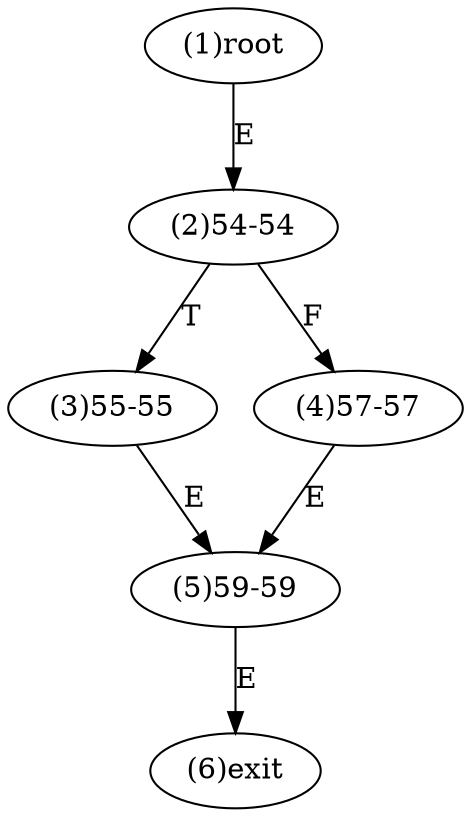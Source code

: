 digraph "" { 
1[ label="(1)root"];
2[ label="(2)54-54"];
3[ label="(3)55-55"];
4[ label="(4)57-57"];
5[ label="(5)59-59"];
6[ label="(6)exit"];
1->2[ label="E"];
2->4[ label="F"];
2->3[ label="T"];
3->5[ label="E"];
4->5[ label="E"];
5->6[ label="E"];
}